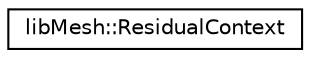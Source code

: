 digraph "类继承关系图"
{
 // INTERACTIVE_SVG=YES
  edge [fontname="Helvetica",fontsize="10",labelfontname="Helvetica",labelfontsize="10"];
  node [fontname="Helvetica",fontsize="10",shape=record];
  rankdir="LR";
  Node1 [label="libMesh::ResidualContext",height=0.2,width=0.4,color="black", fillcolor="white", style="filled",URL="$classlibMesh_1_1ResidualContext.html"];
}
